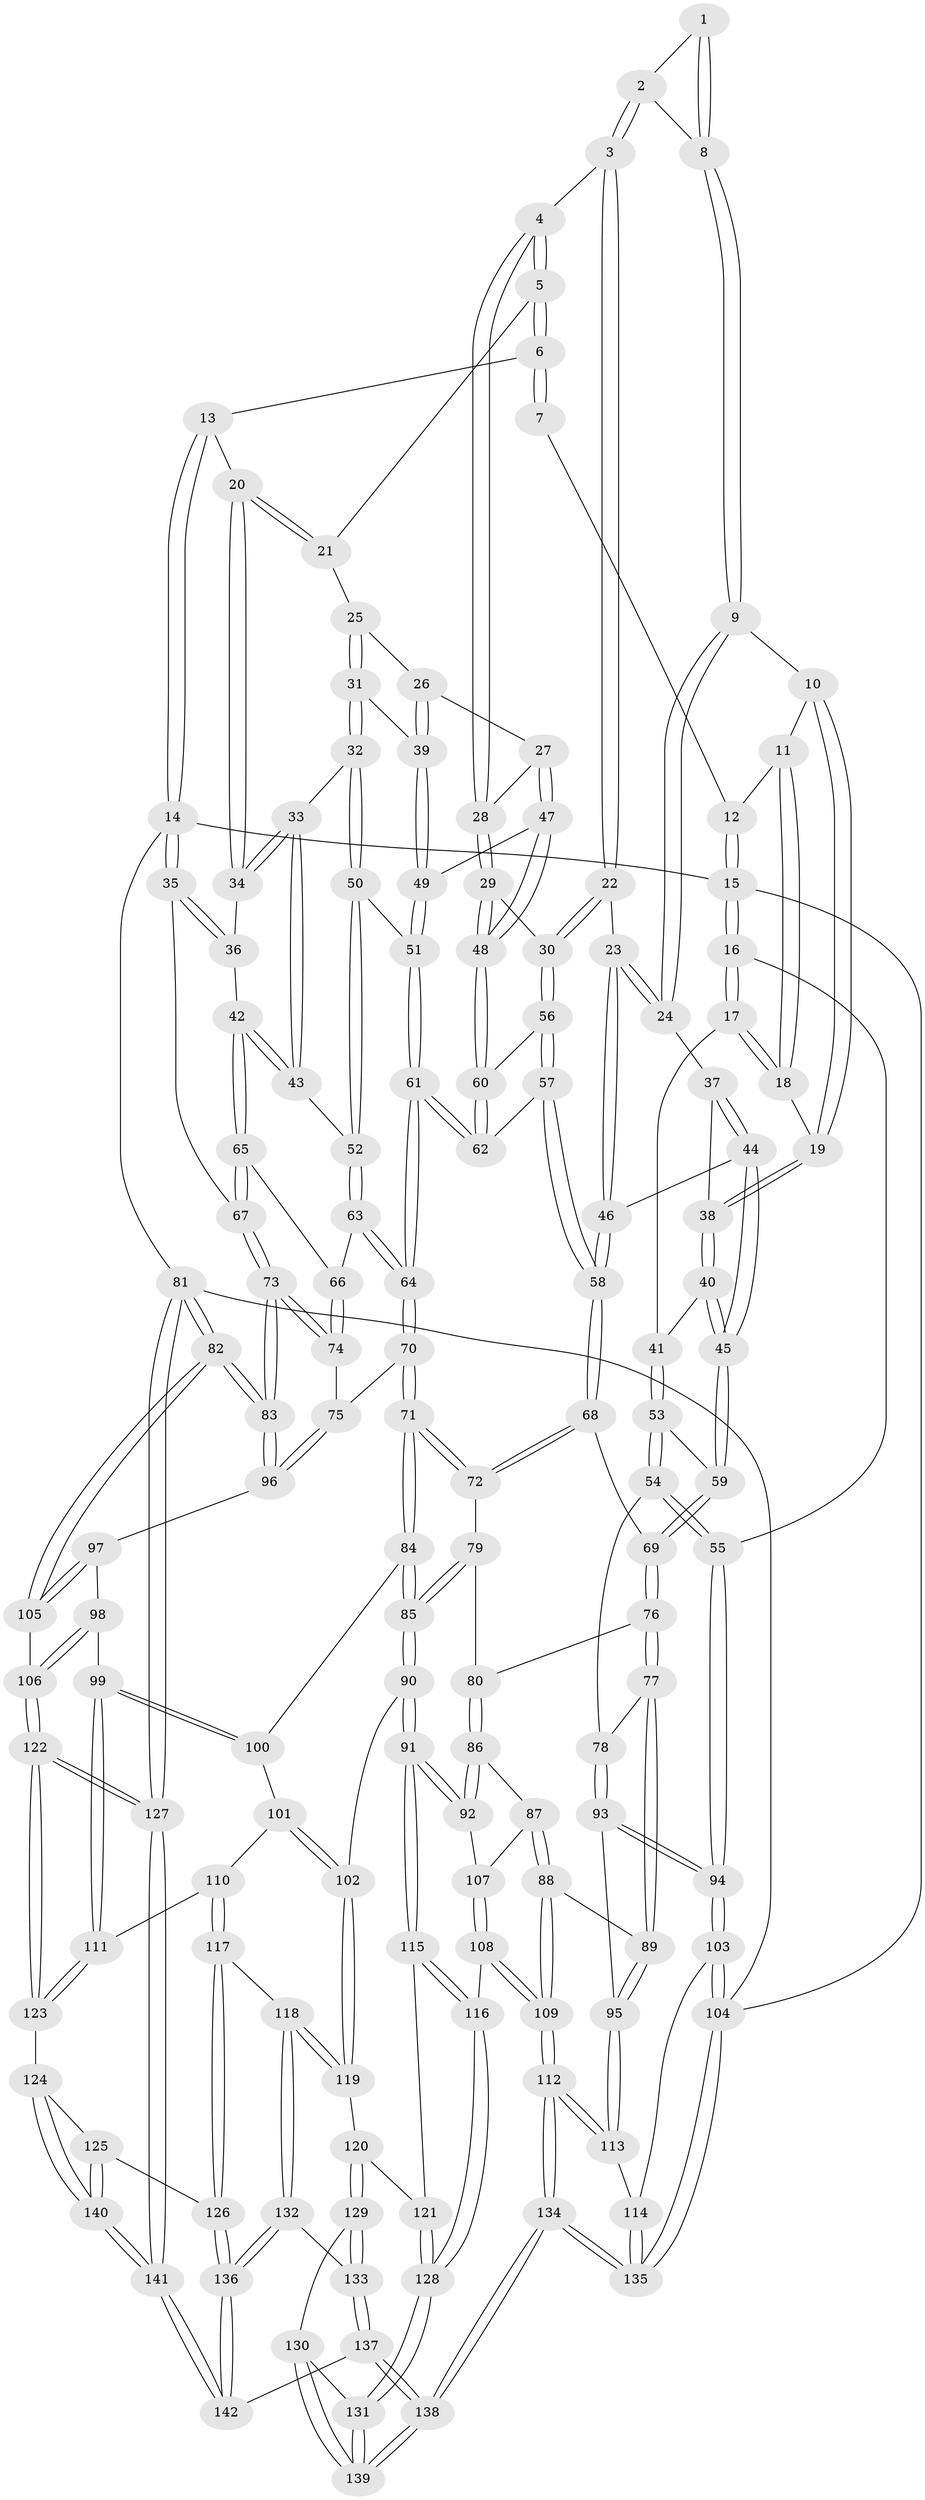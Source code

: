 // Generated by graph-tools (version 1.1) at 2025/38/03/09/25 02:38:21]
// undirected, 142 vertices, 352 edges
graph export_dot {
graph [start="1"]
  node [color=gray90,style=filled];
  1 [pos="+0.47554096418799285+0.03368277547689705"];
  2 [pos="+0.5250075717164523+0.10157701617326112"];
  3 [pos="+0.5425213449057693+0.10124210463421734"];
  4 [pos="+0.656894417952846+0.02707332755298688"];
  5 [pos="+0.696491757903528+0"];
  6 [pos="+0.6904672938191218+0"];
  7 [pos="+0.45470590731248184+0"];
  8 [pos="+0.47668997943418+0.10518732110071996"];
  9 [pos="+0.412181660588888+0.14088636563032986"];
  10 [pos="+0.35997803486704744+0"];
  11 [pos="+0.36749771081802035+0"];
  12 [pos="+0.3690476480092263+0"];
  13 [pos="+1+0"];
  14 [pos="+1+0"];
  15 [pos="+0+0"];
  16 [pos="+0+0"];
  17 [pos="+0.0751302511296382+0.12131390978126103"];
  18 [pos="+0.13901413210788577+0.11365647780889146"];
  19 [pos="+0.2587226823264879+0.1383700283504861"];
  20 [pos="+0.896292810719598+0.12614262027866313"];
  21 [pos="+0.7222289427295904+0"];
  22 [pos="+0.5103529390011227+0.2360180066381953"];
  23 [pos="+0.43803628551392637+0.22880492102360067"];
  24 [pos="+0.4040134779158555+0.16501887140891788"];
  25 [pos="+0.7744667989229339+0.1624192730197024"];
  26 [pos="+0.7154619457284006+0.1988550043410774"];
  27 [pos="+0.6517906696656897+0.18775878057018863"];
  28 [pos="+0.6454810462753579+0.18239373354997143"];
  29 [pos="+0.6078947630611731+0.2109870649869574"];
  30 [pos="+0.5369953855114924+0.24852933794246354"];
  31 [pos="+0.8093129454181368+0.20821900523424708"];
  32 [pos="+0.8345049226876985+0.2141349518449396"];
  33 [pos="+0.8472893084816273+0.2101983069605281"];
  34 [pos="+0.9083138746096708+0.14321582495963178"];
  35 [pos="+1+0.08571943046110136"];
  36 [pos="+0.9321279689832483+0.14718471245249695"];
  37 [pos="+0.2932444728447947+0.15810434967923995"];
  38 [pos="+0.2697574832900696+0.15096079072117005"];
  39 [pos="+0.7613842815497627+0.2343616841602205"];
  40 [pos="+0.2326809703152116+0.27329745922348186"];
  41 [pos="+0.11529102589279201+0.23425039236964135"];
  42 [pos="+0.9472879090741452+0.31418159637555537"];
  43 [pos="+0.9253864992139283+0.31323583428609353"];
  44 [pos="+0.34277399820235877+0.35699067881594976"];
  45 [pos="+0.28598196626889844+0.38604081678915986"];
  46 [pos="+0.3632474144644894+0.3502848026530089"];
  47 [pos="+0.7042811777438749+0.28957885320332194"];
  48 [pos="+0.6566126978985949+0.31965191767213963"];
  49 [pos="+0.730097815678485+0.29498019353535243"];
  50 [pos="+0.8134858034318706+0.30577383021776944"];
  51 [pos="+0.7575585910649274+0.32411305069425556"];
  52 [pos="+0.8733129411666027+0.33826428114540996"];
  53 [pos="+0.06721825835589514+0.4437224846058707"];
  54 [pos="+0+0.4901726261268669"];
  55 [pos="+0+0.496701141395442"];
  56 [pos="+0.5630148315260509+0.33042436925193763"];
  57 [pos="+0.5352490118451815+0.42997598096102585"];
  58 [pos="+0.525331396252974+0.4380962729107351"];
  59 [pos="+0.24987647605957972+0.4388820771362811"];
  60 [pos="+0.6548640326242698+0.3214343880091116"];
  61 [pos="+0.7515385361993498+0.46672175038870983"];
  62 [pos="+0.6894854622367909+0.4384279458202403"];
  63 [pos="+0.8249315374219761+0.4702118462261159"];
  64 [pos="+0.7843144497691427+0.5084177042389114"];
  65 [pos="+1+0.374740307643238"];
  66 [pos="+1+0.3808260701694467"];
  67 [pos="+1+0.37304608181039195"];
  68 [pos="+0.521431644890001+0.4601154892190616"];
  69 [pos="+0.27923879962889314+0.4966296361812897"];
  70 [pos="+0.7872857773500274+0.5664996088156565"];
  71 [pos="+0.6011895409402901+0.6293759559299825"];
  72 [pos="+0.5177392365630795+0.5258895686695745"];
  73 [pos="+1+0.599192549495743"];
  74 [pos="+0.9033244609911629+0.550404312749298"];
  75 [pos="+0.7901749831053201+0.5695556367247429"];
  76 [pos="+0.30479883663696805+0.562969463489457"];
  77 [pos="+0.13348696308412022+0.6479061014738683"];
  78 [pos="+0.10327744012715734+0.6234384785020937"];
  79 [pos="+0.37637163542472074+0.587741793493369"];
  80 [pos="+0.3188067314012349+0.5799485464745868"];
  81 [pos="+1+1"];
  82 [pos="+1+0.7618483159564156"];
  83 [pos="+1+0.7590724180357251"];
  84 [pos="+0.5926782243834661+0.6517612973904108"];
  85 [pos="+0.4679392472686867+0.7149094949462995"];
  86 [pos="+0.29614639022694245+0.6847442629790443"];
  87 [pos="+0.2242002627913388+0.7320593336007932"];
  88 [pos="+0.20198663757688176+0.7417062175411901"];
  89 [pos="+0.15918772432825568+0.7173355239587461"];
  90 [pos="+0.46748436865216997+0.7158883331551555"];
  91 [pos="+0.3928275093544633+0.7845023500461569"];
  92 [pos="+0.3727408277791722+0.7712111238854378"];
  93 [pos="+0.044282307567367736+0.7634880481290329"];
  94 [pos="+0+0.6972277276520393"];
  95 [pos="+0.06795479291553749+0.7724199987155403"];
  96 [pos="+0.7988350787812907+0.5890139258036772"];
  97 [pos="+0.8095351185516131+0.6804987640602013"];
  98 [pos="+0.8088783333509384+0.6832074707209638"];
  99 [pos="+0.7609408274211419+0.7962984388059262"];
  100 [pos="+0.6011959147677762+0.6793823159250814"];
  101 [pos="+0.6021897190577413+0.7660224050400007"];
  102 [pos="+0.5329903555150869+0.8116178411389826"];
  103 [pos="+0+0.8034486383453748"];
  104 [pos="+0+1"];
  105 [pos="+1+0.7824309188407806"];
  106 [pos="+0.9207119976754707+0.8285939512960508"];
  107 [pos="+0.29497063844412624+0.7938938779856295"];
  108 [pos="+0.2279821710377759+0.8932054162122717"];
  109 [pos="+0.20512330689860375+0.8977000528444873"];
  110 [pos="+0.6311879920222797+0.8051813149898656"];
  111 [pos="+0.7599566217787613+0.8051824939186248"];
  112 [pos="+0.20220248618573092+0.9006881350762657"];
  113 [pos="+0.10127583175486642+0.8756312840865662"];
  114 [pos="+0.08897545319228505+0.8814359551102485"];
  115 [pos="+0.39636586309740246+0.8362802479540241"];
  116 [pos="+0.25776736595552724+0.8922691702968584"];
  117 [pos="+0.604567205488276+0.8967297368766994"];
  118 [pos="+0.5883177922192494+0.8944370562926385"];
  119 [pos="+0.5298655951563828+0.8243852437654698"];
  120 [pos="+0.43886965510419007+0.868196249917295"];
  121 [pos="+0.40714815540029936+0.8492233852193825"];
  122 [pos="+0.817982977462593+0.9035455016493544"];
  123 [pos="+0.7816624524905321+0.8720878127834464"];
  124 [pos="+0.734121042657597+0.8891664207893202"];
  125 [pos="+0.6223215642255707+0.9076458976013293"];
  126 [pos="+0.612686103025117+0.9042427973883347"];
  127 [pos="+0.942909246947949+1"];
  128 [pos="+0.3581178588697534+0.965733989294037"];
  129 [pos="+0.4625253829107533+0.9100930941710721"];
  130 [pos="+0.43978131295925893+0.9336860922701968"];
  131 [pos="+0.3624528320073293+0.9805997704425338"];
  132 [pos="+0.5133449289335889+0.9297659696575848"];
  133 [pos="+0.48463392158837476+0.9295810660409456"];
  134 [pos="+0.1862677408425063+1"];
  135 [pos="+0+1"];
  136 [pos="+0.5710277070475992+1"];
  137 [pos="+0.4335624317840787+1"];
  138 [pos="+0.3617722320392981+1"];
  139 [pos="+0.3669426182957135+1"];
  140 [pos="+0.6668765145227108+1"];
  141 [pos="+0.711837499753524+1"];
  142 [pos="+0.5846005273223047+1"];
  1 -- 2;
  1 -- 8;
  1 -- 8;
  2 -- 3;
  2 -- 3;
  2 -- 8;
  3 -- 4;
  3 -- 22;
  3 -- 22;
  4 -- 5;
  4 -- 5;
  4 -- 28;
  4 -- 28;
  5 -- 6;
  5 -- 6;
  5 -- 21;
  6 -- 7;
  6 -- 7;
  6 -- 13;
  7 -- 12;
  8 -- 9;
  8 -- 9;
  9 -- 10;
  9 -- 24;
  9 -- 24;
  10 -- 11;
  10 -- 19;
  10 -- 19;
  11 -- 12;
  11 -- 18;
  11 -- 18;
  12 -- 15;
  12 -- 15;
  13 -- 14;
  13 -- 14;
  13 -- 20;
  14 -- 15;
  14 -- 35;
  14 -- 35;
  14 -- 81;
  15 -- 16;
  15 -- 16;
  15 -- 104;
  16 -- 17;
  16 -- 17;
  16 -- 55;
  17 -- 18;
  17 -- 18;
  17 -- 41;
  18 -- 19;
  19 -- 38;
  19 -- 38;
  20 -- 21;
  20 -- 21;
  20 -- 34;
  20 -- 34;
  21 -- 25;
  22 -- 23;
  22 -- 30;
  22 -- 30;
  23 -- 24;
  23 -- 24;
  23 -- 46;
  23 -- 46;
  24 -- 37;
  25 -- 26;
  25 -- 31;
  25 -- 31;
  26 -- 27;
  26 -- 39;
  26 -- 39;
  27 -- 28;
  27 -- 47;
  27 -- 47;
  28 -- 29;
  28 -- 29;
  29 -- 30;
  29 -- 48;
  29 -- 48;
  30 -- 56;
  30 -- 56;
  31 -- 32;
  31 -- 32;
  31 -- 39;
  32 -- 33;
  32 -- 50;
  32 -- 50;
  33 -- 34;
  33 -- 34;
  33 -- 43;
  33 -- 43;
  34 -- 36;
  35 -- 36;
  35 -- 36;
  35 -- 67;
  36 -- 42;
  37 -- 38;
  37 -- 44;
  37 -- 44;
  38 -- 40;
  38 -- 40;
  39 -- 49;
  39 -- 49;
  40 -- 41;
  40 -- 45;
  40 -- 45;
  41 -- 53;
  41 -- 53;
  42 -- 43;
  42 -- 43;
  42 -- 65;
  42 -- 65;
  43 -- 52;
  44 -- 45;
  44 -- 45;
  44 -- 46;
  45 -- 59;
  45 -- 59;
  46 -- 58;
  46 -- 58;
  47 -- 48;
  47 -- 48;
  47 -- 49;
  48 -- 60;
  48 -- 60;
  49 -- 51;
  49 -- 51;
  50 -- 51;
  50 -- 52;
  50 -- 52;
  51 -- 61;
  51 -- 61;
  52 -- 63;
  52 -- 63;
  53 -- 54;
  53 -- 54;
  53 -- 59;
  54 -- 55;
  54 -- 55;
  54 -- 78;
  55 -- 94;
  55 -- 94;
  56 -- 57;
  56 -- 57;
  56 -- 60;
  57 -- 58;
  57 -- 58;
  57 -- 62;
  58 -- 68;
  58 -- 68;
  59 -- 69;
  59 -- 69;
  60 -- 62;
  60 -- 62;
  61 -- 62;
  61 -- 62;
  61 -- 64;
  61 -- 64;
  63 -- 64;
  63 -- 64;
  63 -- 66;
  64 -- 70;
  64 -- 70;
  65 -- 66;
  65 -- 67;
  65 -- 67;
  66 -- 74;
  66 -- 74;
  67 -- 73;
  67 -- 73;
  68 -- 69;
  68 -- 72;
  68 -- 72;
  69 -- 76;
  69 -- 76;
  70 -- 71;
  70 -- 71;
  70 -- 75;
  71 -- 72;
  71 -- 72;
  71 -- 84;
  71 -- 84;
  72 -- 79;
  73 -- 74;
  73 -- 74;
  73 -- 83;
  73 -- 83;
  74 -- 75;
  75 -- 96;
  75 -- 96;
  76 -- 77;
  76 -- 77;
  76 -- 80;
  77 -- 78;
  77 -- 89;
  77 -- 89;
  78 -- 93;
  78 -- 93;
  79 -- 80;
  79 -- 85;
  79 -- 85;
  80 -- 86;
  80 -- 86;
  81 -- 82;
  81 -- 82;
  81 -- 127;
  81 -- 127;
  81 -- 104;
  82 -- 83;
  82 -- 83;
  82 -- 105;
  82 -- 105;
  83 -- 96;
  83 -- 96;
  84 -- 85;
  84 -- 85;
  84 -- 100;
  85 -- 90;
  85 -- 90;
  86 -- 87;
  86 -- 92;
  86 -- 92;
  87 -- 88;
  87 -- 88;
  87 -- 107;
  88 -- 89;
  88 -- 109;
  88 -- 109;
  89 -- 95;
  89 -- 95;
  90 -- 91;
  90 -- 91;
  90 -- 102;
  91 -- 92;
  91 -- 92;
  91 -- 115;
  91 -- 115;
  92 -- 107;
  93 -- 94;
  93 -- 94;
  93 -- 95;
  94 -- 103;
  94 -- 103;
  95 -- 113;
  95 -- 113;
  96 -- 97;
  97 -- 98;
  97 -- 105;
  97 -- 105;
  98 -- 99;
  98 -- 106;
  98 -- 106;
  99 -- 100;
  99 -- 100;
  99 -- 111;
  99 -- 111;
  100 -- 101;
  101 -- 102;
  101 -- 102;
  101 -- 110;
  102 -- 119;
  102 -- 119;
  103 -- 104;
  103 -- 104;
  103 -- 114;
  104 -- 135;
  104 -- 135;
  105 -- 106;
  106 -- 122;
  106 -- 122;
  107 -- 108;
  107 -- 108;
  108 -- 109;
  108 -- 109;
  108 -- 116;
  109 -- 112;
  109 -- 112;
  110 -- 111;
  110 -- 117;
  110 -- 117;
  111 -- 123;
  111 -- 123;
  112 -- 113;
  112 -- 113;
  112 -- 134;
  112 -- 134;
  113 -- 114;
  114 -- 135;
  114 -- 135;
  115 -- 116;
  115 -- 116;
  115 -- 121;
  116 -- 128;
  116 -- 128;
  117 -- 118;
  117 -- 126;
  117 -- 126;
  118 -- 119;
  118 -- 119;
  118 -- 132;
  118 -- 132;
  119 -- 120;
  120 -- 121;
  120 -- 129;
  120 -- 129;
  121 -- 128;
  121 -- 128;
  122 -- 123;
  122 -- 123;
  122 -- 127;
  122 -- 127;
  123 -- 124;
  124 -- 125;
  124 -- 140;
  124 -- 140;
  125 -- 126;
  125 -- 140;
  125 -- 140;
  126 -- 136;
  126 -- 136;
  127 -- 141;
  127 -- 141;
  128 -- 131;
  128 -- 131;
  129 -- 130;
  129 -- 133;
  129 -- 133;
  130 -- 131;
  130 -- 139;
  130 -- 139;
  131 -- 139;
  131 -- 139;
  132 -- 133;
  132 -- 136;
  132 -- 136;
  133 -- 137;
  133 -- 137;
  134 -- 135;
  134 -- 135;
  134 -- 138;
  134 -- 138;
  136 -- 142;
  136 -- 142;
  137 -- 138;
  137 -- 138;
  137 -- 142;
  138 -- 139;
  138 -- 139;
  140 -- 141;
  140 -- 141;
  141 -- 142;
  141 -- 142;
}
